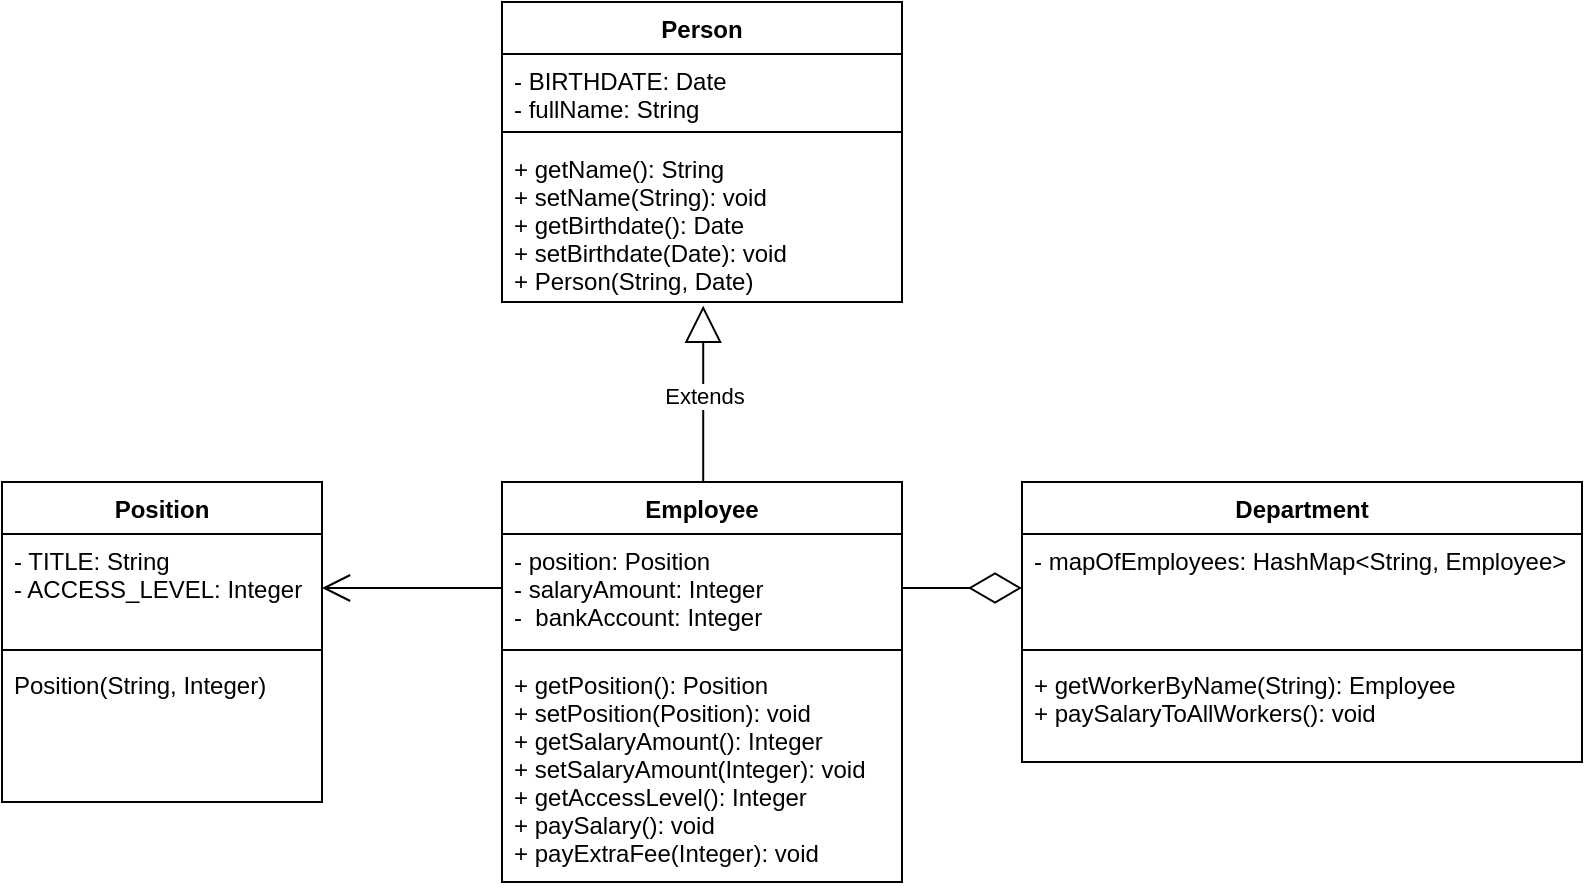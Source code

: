 <mxfile version="17.0.0" type="google"><diagram id="kP0tIJc8iaJDEcMXLyy4" name="Page-1"><mxGraphModel grid="1" gridSize="10" guides="1" tooltips="1" connect="1" arrows="1" page="1" fold="1" pageScale="1" pageWidth="827" pageHeight="1169" math="0" shadow="0"><root><mxCell id="0"/><mxCell id="1" parent="0"/><mxCell id="Q43xwOI8XmO7hz3TnV2v-17" value="Extends" style="endArrow=block;endSize=16;endFill=0;html=1;rounded=0;exitX=0.503;exitY=0.012;exitDx=0;exitDy=0;exitPerimeter=0;entryX=0.503;entryY=1.023;entryDx=0;entryDy=0;entryPerimeter=0;" parent="1" source="Q43xwOI8XmO7hz3TnV2v-24" target="Q43xwOI8XmO7hz3TnV2v-23" edge="1"><mxGeometry width="160" relative="1" as="geometry"><mxPoint x="379.66" y="252.624" as="sourcePoint"/><mxPoint x="381" y="142" as="targetPoint"/></mxGeometry></mxCell><mxCell id="Q43xwOI8XmO7hz3TnV2v-18" value="" style="endArrow=diamondThin;endFill=0;endSize=24;html=1;rounded=0;exitX=1;exitY=0.5;exitDx=0;exitDy=0;entryX=0;entryY=0.5;entryDx=0;entryDy=0;" parent="1" source="Q43xwOI8XmO7hz3TnV2v-25" target="Q43xwOI8XmO7hz3TnV2v-29" edge="1"><mxGeometry width="160" relative="1" as="geometry"><mxPoint x="460" y="300" as="sourcePoint"/><mxPoint x="600" y="294" as="targetPoint"/></mxGeometry></mxCell><mxCell id="Q43xwOI8XmO7hz3TnV2v-20" value="Person" style="swimlane;fontStyle=1;align=center;verticalAlign=top;childLayout=stackLayout;horizontal=1;startSize=26;horizontalStack=0;resizeParent=1;resizeParentMax=0;resizeLast=0;collapsible=1;marginBottom=0;" parent="1" vertex="1"><mxGeometry x="260" width="200" height="150" as="geometry"/></mxCell><mxCell id="Q43xwOI8XmO7hz3TnV2v-21" value="- BIRTHDATE: Date&#10;- fullName: String" style="text;strokeColor=none;fillColor=none;align=left;verticalAlign=top;spacingLeft=4;spacingRight=4;overflow=hidden;rotatable=0;points=[[0,0.5],[1,0.5]];portConstraint=eastwest;" parent="Q43xwOI8XmO7hz3TnV2v-20" vertex="1"><mxGeometry y="26" width="200" height="34" as="geometry"/></mxCell><mxCell id="Q43xwOI8XmO7hz3TnV2v-22" value="" style="line;strokeWidth=1;fillColor=none;align=left;verticalAlign=middle;spacingTop=-1;spacingLeft=3;spacingRight=3;rotatable=0;labelPosition=right;points=[];portConstraint=eastwest;" parent="Q43xwOI8XmO7hz3TnV2v-20" vertex="1"><mxGeometry y="60" width="200" height="10" as="geometry"/></mxCell><mxCell id="Q43xwOI8XmO7hz3TnV2v-23" value="+ getName(): String&#10;+ setName(String): void&#10;+ getBirthdate(): Date&#10;+ setBirthdate(Date): void&#10;+ Person(String, Date)" style="text;strokeColor=none;fillColor=none;align=left;verticalAlign=top;spacingLeft=4;spacingRight=4;overflow=hidden;rotatable=0;points=[[0,0.5],[1,0.5]];portConstraint=eastwest;" parent="Q43xwOI8XmO7hz3TnV2v-20" vertex="1"><mxGeometry y="70" width="200" height="80" as="geometry"/></mxCell><mxCell id="Q43xwOI8XmO7hz3TnV2v-24" value="Employee" style="swimlane;fontStyle=1;align=center;verticalAlign=top;childLayout=stackLayout;horizontal=1;startSize=26;horizontalStack=0;resizeParent=1;resizeParentMax=0;resizeLast=0;collapsible=1;marginBottom=0;" parent="1" vertex="1"><mxGeometry x="260" y="240" width="200" height="200" as="geometry"/></mxCell><mxCell id="Q43xwOI8XmO7hz3TnV2v-25" value="- position: Position&#10;- salaryAmount: Integer&#10;-  bankAccount: Integer" style="text;strokeColor=none;fillColor=none;align=left;verticalAlign=top;spacingLeft=4;spacingRight=4;overflow=hidden;rotatable=0;points=[[0,0.5],[1,0.5]];portConstraint=eastwest;" parent="Q43xwOI8XmO7hz3TnV2v-24" vertex="1"><mxGeometry y="26" width="200" height="54" as="geometry"/></mxCell><mxCell id="Q43xwOI8XmO7hz3TnV2v-26" value="" style="line;strokeWidth=1;fillColor=none;align=left;verticalAlign=middle;spacingTop=-1;spacingLeft=3;spacingRight=3;rotatable=0;labelPosition=right;points=[];portConstraint=eastwest;" parent="Q43xwOI8XmO7hz3TnV2v-24" vertex="1"><mxGeometry y="80" width="200" height="8" as="geometry"/></mxCell><mxCell id="Q43xwOI8XmO7hz3TnV2v-27" value="+ getPosition(): Position&#10;+ setPosition(Position): void&#10;+ getSalaryAmount(): Integer&#10;+ setSalaryAmount(Integer): void&#10;+ getAccessLevel(): Integer&#10;+ paySalary(): void&#10;+ payExtraFee(Integer): void" style="text;strokeColor=none;fillColor=none;align=left;verticalAlign=top;spacingLeft=4;spacingRight=4;overflow=hidden;rotatable=0;points=[[0,0.5],[1,0.5]];portConstraint=eastwest;" parent="Q43xwOI8XmO7hz3TnV2v-24" vertex="1"><mxGeometry y="88" width="200" height="112" as="geometry"/></mxCell><mxCell id="Q43xwOI8XmO7hz3TnV2v-28" value="Department" style="swimlane;fontStyle=1;align=center;verticalAlign=top;childLayout=stackLayout;horizontal=1;startSize=26;horizontalStack=0;resizeParent=1;resizeParentMax=0;resizeLast=0;collapsible=1;marginBottom=0;" parent="1" vertex="1"><mxGeometry x="520" y="240" width="280" height="140" as="geometry"/></mxCell><mxCell id="Q43xwOI8XmO7hz3TnV2v-29" value="- mapOfEmployees: HashMap&lt;String, Employee&gt;" style="text;strokeColor=none;fillColor=none;align=left;verticalAlign=top;spacingLeft=4;spacingRight=4;overflow=hidden;rotatable=0;points=[[0,0.5],[1,0.5]];portConstraint=eastwest;" parent="Q43xwOI8XmO7hz3TnV2v-28" vertex="1"><mxGeometry y="26" width="280" height="54" as="geometry"/></mxCell><mxCell id="Q43xwOI8XmO7hz3TnV2v-30" value="" style="line;strokeWidth=1;fillColor=none;align=left;verticalAlign=middle;spacingTop=-1;spacingLeft=3;spacingRight=3;rotatable=0;labelPosition=right;points=[];portConstraint=eastwest;" parent="Q43xwOI8XmO7hz3TnV2v-28" vertex="1"><mxGeometry y="80" width="280" height="8" as="geometry"/></mxCell><mxCell id="Q43xwOI8XmO7hz3TnV2v-31" value="+ getWorkerByName(String): Employee&#10;+ paySalaryToAllWorkers(): void" style="text;strokeColor=none;fillColor=none;align=left;verticalAlign=top;spacingLeft=4;spacingRight=4;overflow=hidden;rotatable=0;points=[[0,0.5],[1,0.5]];portConstraint=eastwest;" parent="Q43xwOI8XmO7hz3TnV2v-28" vertex="1"><mxGeometry y="88" width="280" height="52" as="geometry"/></mxCell><mxCell id="Q43xwOI8XmO7hz3TnV2v-33" value="Position" style="swimlane;fontStyle=1;align=center;verticalAlign=top;childLayout=stackLayout;horizontal=1;startSize=26;horizontalStack=0;resizeParent=1;resizeParentMax=0;resizeLast=0;collapsible=1;marginBottom=0;" parent="1" vertex="1"><mxGeometry x="10" y="240" width="160" height="160" as="geometry"/></mxCell><mxCell id="Q43xwOI8XmO7hz3TnV2v-34" value="- TITLE: String&#10;- ACCESS_LEVEL: Integer&#10;" style="text;strokeColor=none;fillColor=none;align=left;verticalAlign=top;spacingLeft=4;spacingRight=4;overflow=hidden;rotatable=0;points=[[0,0.5],[1,0.5]];portConstraint=eastwest;" parent="Q43xwOI8XmO7hz3TnV2v-33" vertex="1"><mxGeometry y="26" width="160" height="54" as="geometry"/></mxCell><mxCell id="Q43xwOI8XmO7hz3TnV2v-35" value="" style="line;strokeWidth=1;fillColor=none;align=left;verticalAlign=middle;spacingTop=-1;spacingLeft=3;spacingRight=3;rotatable=0;labelPosition=right;points=[];portConstraint=eastwest;" parent="Q43xwOI8XmO7hz3TnV2v-33" vertex="1"><mxGeometry y="80" width="160" height="8" as="geometry"/></mxCell><mxCell id="Q43xwOI8XmO7hz3TnV2v-36" value="Position(String, Integer)" style="text;strokeColor=none;fillColor=none;align=left;verticalAlign=top;spacingLeft=4;spacingRight=4;overflow=hidden;rotatable=0;points=[[0,0.5],[1,0.5]];portConstraint=eastwest;" parent="Q43xwOI8XmO7hz3TnV2v-33" vertex="1"><mxGeometry y="88" width="160" height="72" as="geometry"/></mxCell><mxCell id="JA36BOB8Zyw9bUKiUIPg-1" value="" style="endArrow=open;endFill=1;endSize=12;html=1;rounded=0;entryX=1;entryY=0.5;entryDx=0;entryDy=0;exitX=0;exitY=0.5;exitDx=0;exitDy=0;" edge="1" parent="1" source="Q43xwOI8XmO7hz3TnV2v-25" target="Q43xwOI8XmO7hz3TnV2v-34"><mxGeometry width="160" relative="1" as="geometry"><mxPoint x="330" y="290" as="sourcePoint"/><mxPoint x="490" y="290" as="targetPoint"/></mxGeometry></mxCell></root></mxGraphModel></diagram></mxfile>